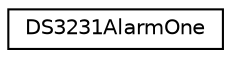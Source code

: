 digraph "Graphical Class Hierarchy"
{
 // LATEX_PDF_SIZE
  edge [fontname="Helvetica",fontsize="10",labelfontname="Helvetica",labelfontsize="10"];
  node [fontname="Helvetica",fontsize="10",shape=record];
  rankdir="LR";
  Node0 [label="DS3231AlarmOne",height=0.2,width=0.4,color="black", fillcolor="white", style="filled",URL="$classDS3231AlarmOne.html",tooltip=" "];
}
